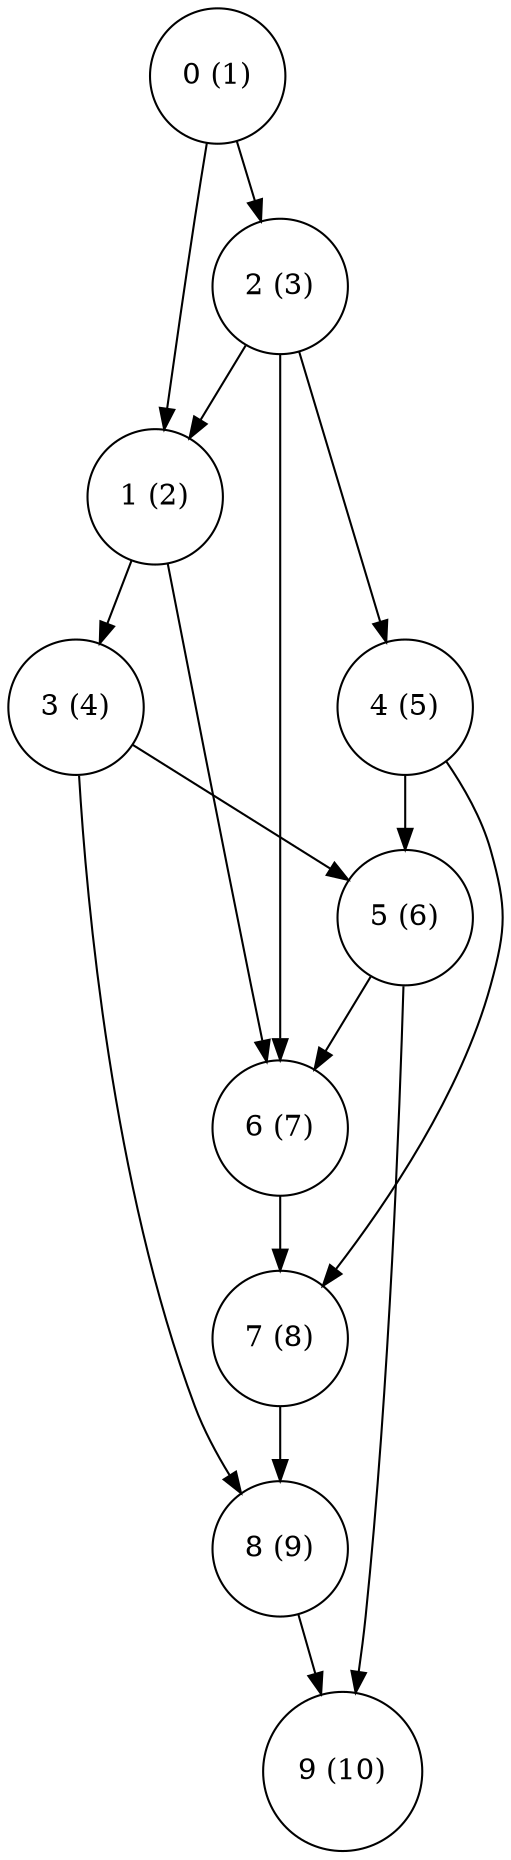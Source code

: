 digraph DFS {
  node [shape=circle];
  0 -> 1;
  0 -> 2;
  1 -> 3;
  1 -> 6;
  2 -> 1;
  2 -> 4;
  2 -> 6;
  3 -> 5;
  3 -> 8;
  4 -> 5;
  4 -> 7;
  5 -> 6;
  5 -> 9;
  6 -> 7;
  7 -> 8;
  8 -> 9;
  0 [label="0 (1)"];
  1 [label="1 (2)"];
  2 [label="2 (3)"];
  3 [label="3 (4)"];
  4 [label="4 (5)"];
  5 [label="5 (6)"];
  6 [label="6 (7)"];
  7 [label="7 (8)"];
  8 [label="8 (9)"];
  9 [label="9 (10)"];
}
